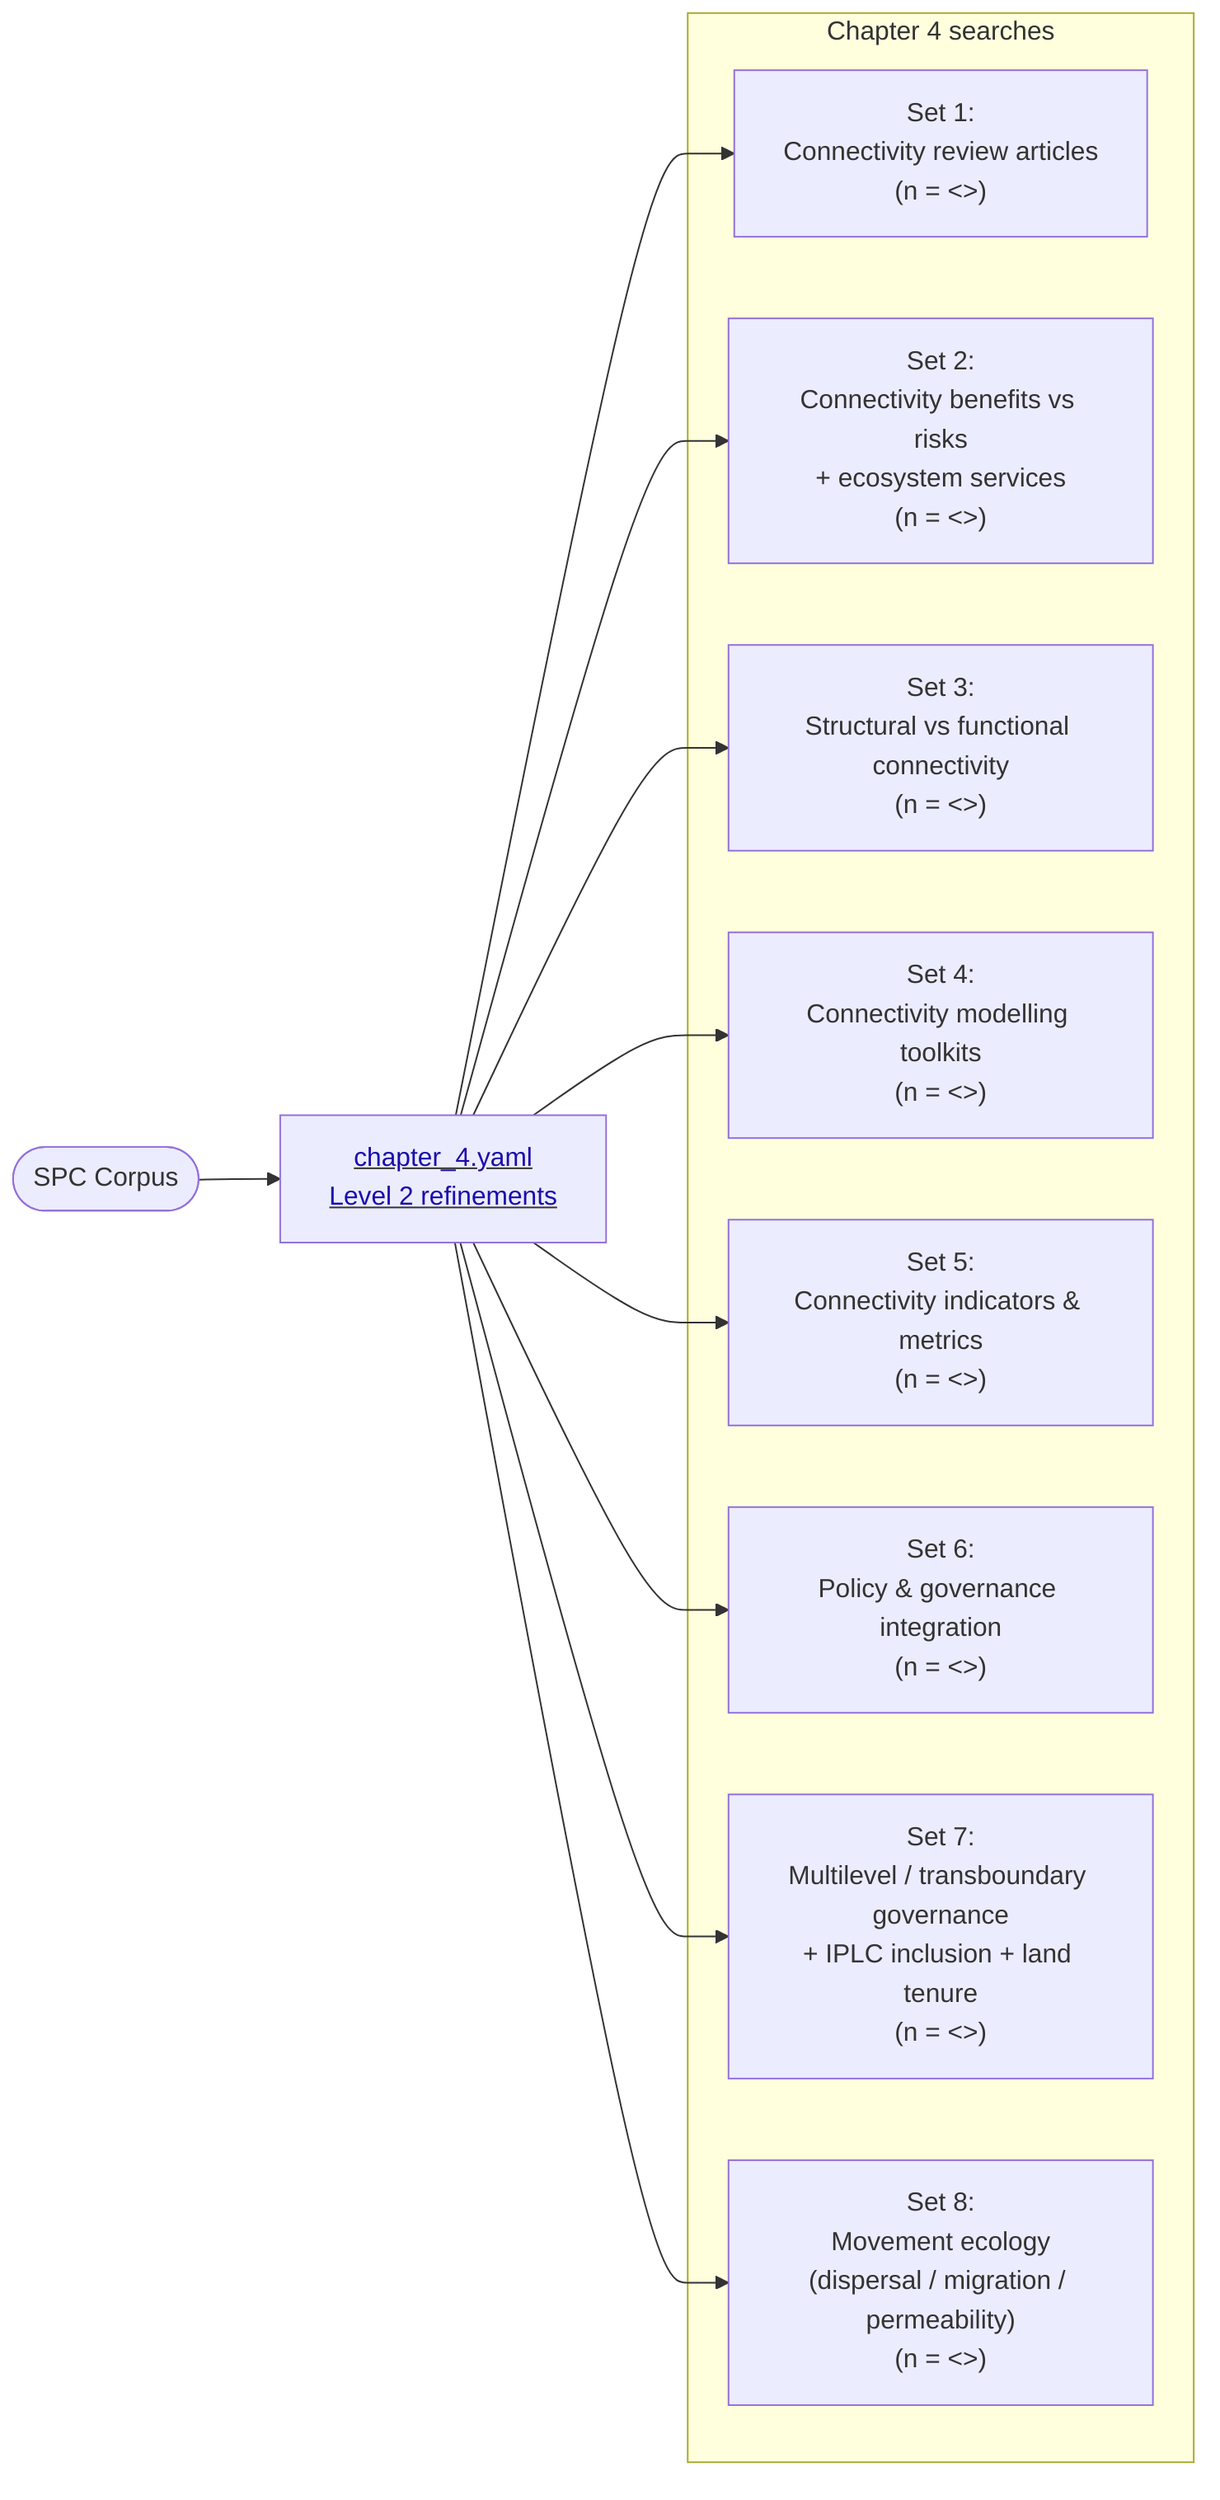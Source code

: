 %%{init: {'flowchart': {'htmlLabels': true}}}%%
flowchart LR
    Start([SPC Corpus]) --> Ch4["<u><span style='color:#1a0dab;'>chapter_4.yaml<br/>Level 2 refinements</span></u>"]
    click Ch4 "./input/search_terms/chapter_4.yaml" "Open chapter_4.yaml"

    subgraph Chapter4Sets["Chapter 4 searches"]
        direction TB
        C4_1["Set 1:<br/>Connectivity review articles<br/>(n = <<C4_1>>)"]
        C4_2["Set 2:<br/>Connectivity benefits vs risks<br/>+ ecosystem services<br/>(n = <<C4_2>>)"]
        C4_3["Set 3:<br/>Structural vs functional connectivity<br/>(n = <<C4_3>>)"]
        C4_4["Set 4:<br/>Connectivity modelling toolkits<br/>(n = <<C4_4>>)"]
        C4_5["Set 5:<br/>Connectivity indicators & metrics<br/>(n = <<C4_5>>)"]
        C4_6["Set 6:<br/>Policy & governance integration<br/>(n = <<C4_6>>)"]
        C4_7["Set 7:<br/>Multilevel / transboundary governance<br/>+ IPLC inclusion + land tenure<br/>(n = <<C4_7>>)"]
        C4_8["Set 8:<br/>Movement ecology<br/>(dispersal / migration / permeability)<br/>(n = <<C4_8>>)"]
    end
    Ch4 --> C4_1
    Ch4 --> C4_2
    Ch4 --> C4_3
    Ch4 --> C4_4
    Ch4 --> C4_5
    Ch4 --> C4_6
    Ch4 --> C4_7
    Ch4 --> C4_8